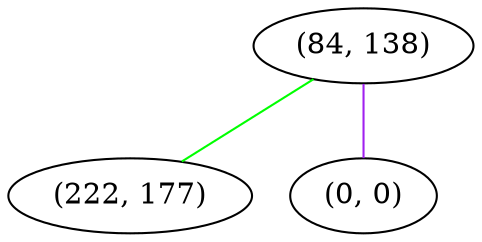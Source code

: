 graph "" {
"(84, 138)";
"(222, 177)";
"(0, 0)";
"(84, 138)" -- "(222, 177)"  [color=green, key=0, weight=2];
"(84, 138)" -- "(0, 0)"  [color=purple, key=0, weight=4];
}
